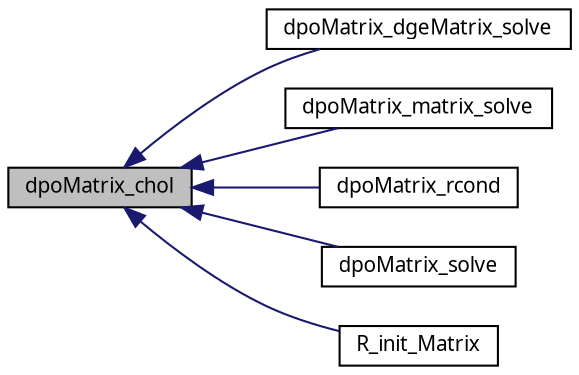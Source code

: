 digraph G
{
  edge [fontname="FreeSans.ttf",fontsize=10,labelfontname="FreeSans.ttf",labelfontsize=10];
  node [fontname="FreeSans.ttf",fontsize=10,shape=record];
  rankdir=LR;
  Node1 [label="dpoMatrix_chol",height=0.2,width=0.4,color="black", fillcolor="grey75", style="filled" fontcolor="black"];
  Node1 -> Node2 [dir=back,color="midnightblue",fontsize=10,style="solid",fontname="FreeSans.ttf"];
  Node2 [label="dpoMatrix_dgeMatrix_solve",height=0.2,width=0.4,color="black", fillcolor="white", style="filled",URL="$dpoMatrix_8h.html#6fdf4fea856fcb48318714aaa43375d5"];
  Node1 -> Node3 [dir=back,color="midnightblue",fontsize=10,style="solid",fontname="FreeSans.ttf"];
  Node3 [label="dpoMatrix_matrix_solve",height=0.2,width=0.4,color="black", fillcolor="white", style="filled",URL="$dpoMatrix_8h.html#915278646a8dc39fbffe059c53d19569"];
  Node1 -> Node4 [dir=back,color="midnightblue",fontsize=10,style="solid",fontname="FreeSans.ttf"];
  Node4 [label="dpoMatrix_rcond",height=0.2,width=0.4,color="black", fillcolor="white", style="filled",URL="$dpoMatrix_8h.html#e4b3c6190a4d12048befb3d3110c2377"];
  Node1 -> Node5 [dir=back,color="midnightblue",fontsize=10,style="solid",fontname="FreeSans.ttf"];
  Node5 [label="dpoMatrix_solve",height=0.2,width=0.4,color="black", fillcolor="white", style="filled",URL="$dpoMatrix_8h.html#cc9a68e6726285aaea483c6652019d47"];
  Node1 -> Node6 [dir=back,color="midnightblue",fontsize=10,style="solid",fontname="FreeSans.ttf"];
  Node6 [label="R_init_Matrix",height=0.2,width=0.4,color="black", fillcolor="white", style="filled",URL="$init_8c.html#3c984b3c92aeb789d5679e2aae8b8eac"];
}
